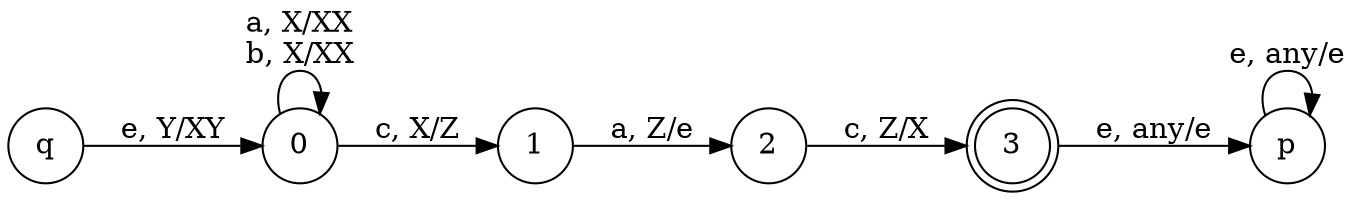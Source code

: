 digraph PDA {
	rankdir=LR;
	q [shape=circle];
	q -> 0[label="e, Y/XY"]
	0 [shape=circle];
	0 -> 0[label="a, X/XX\nb, X/XX"]
	0 -> 1[label="c, X/Z"]
	1 [shape=circle];
	1 -> 2[label="a, Z/e"]
	2 [shape=circle];
	2 -> 3[label="c, Z/X"]
	3 [shape=doublecircle];
	3 -> p[label="e, any/e"]
	p [shape=circle];
	p -> p[label="e, any/e"]
}